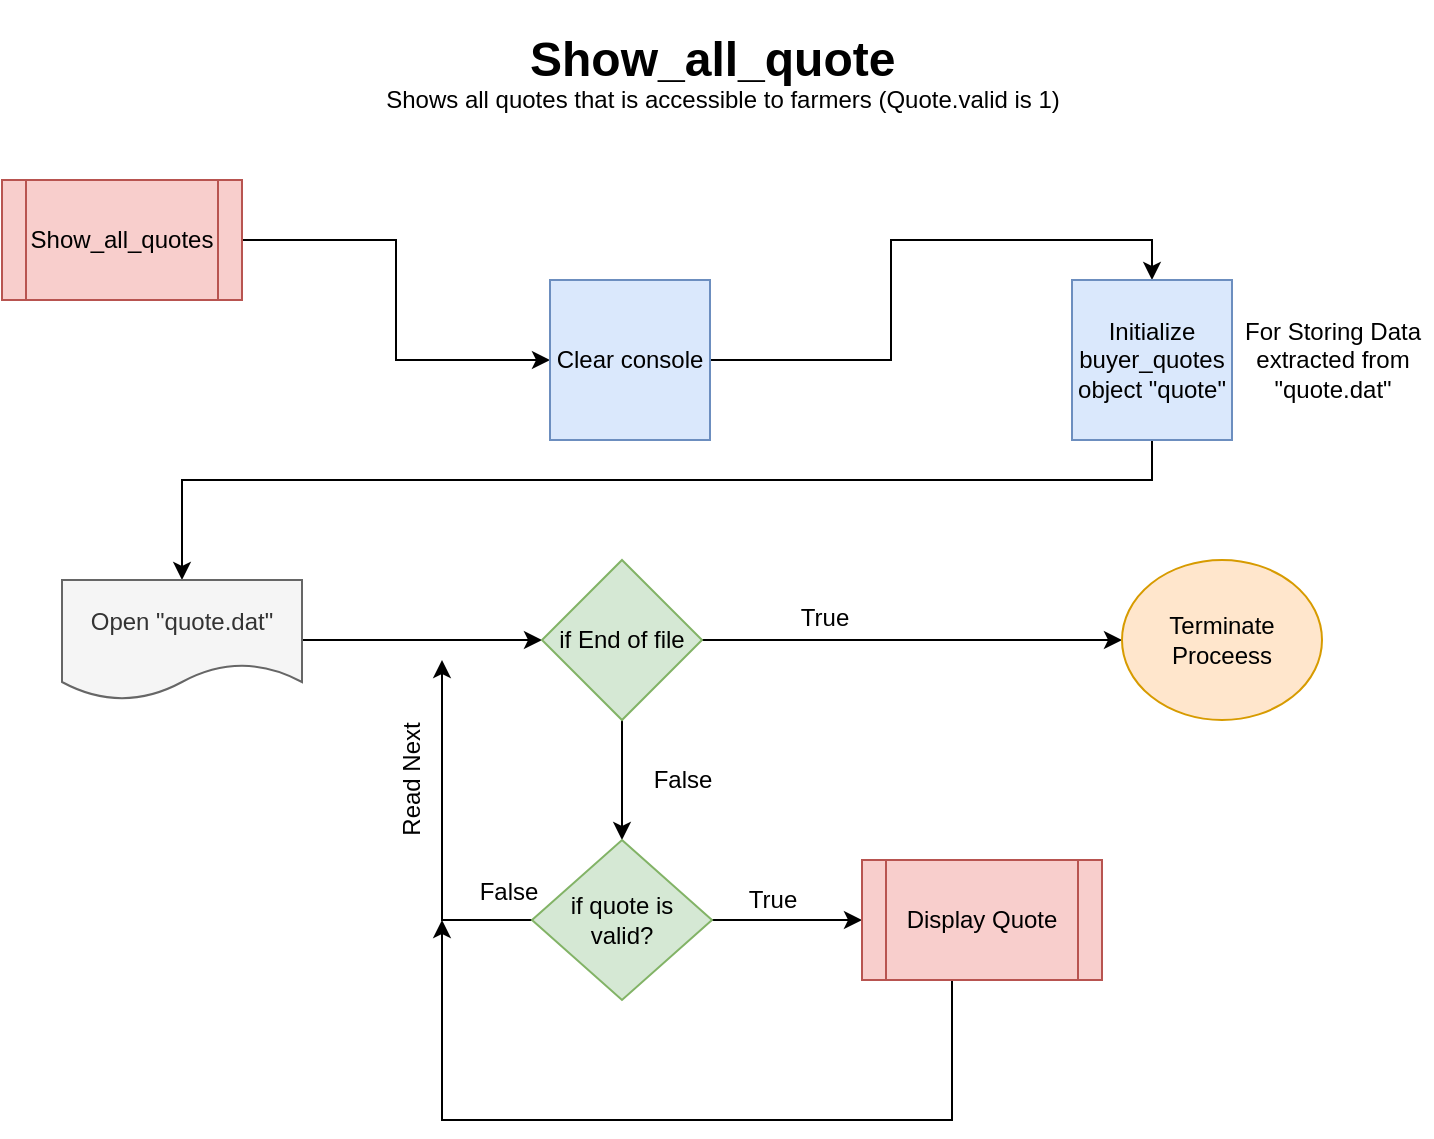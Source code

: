 <mxfile version="13.0.3" type="device"><diagram id="3dF_-Wv2x2gZ8MhzbS6M" name="Page-1"><mxGraphModel dx="1205" dy="696" grid="1" gridSize="10" guides="1" tooltips="1" connect="1" arrows="1" fold="1" page="1" pageScale="1" pageWidth="827" pageHeight="1169" math="0" shadow="0"><root><mxCell id="0"/><mxCell id="1" parent="0"/><mxCell id="OCchSFUTWS_ftcTwPR-S-5" style="edgeStyle=orthogonalEdgeStyle;rounded=0;orthogonalLoop=1;jettySize=auto;html=1;entryX=0;entryY=0.5;entryDx=0;entryDy=0;" parent="1" source="OCchSFUTWS_ftcTwPR-S-1" target="OCchSFUTWS_ftcTwPR-S-2" edge="1"><mxGeometry relative="1" as="geometry"/></mxCell><mxCell id="OCchSFUTWS_ftcTwPR-S-1" value="Show_all_quotes" style="shape=process;whiteSpace=wrap;html=1;backgroundOutline=1;fillColor=#f8cecc;strokeColor=#b85450;" parent="1" vertex="1"><mxGeometry x="60" y="110" width="120" height="60" as="geometry"/></mxCell><mxCell id="OCchSFUTWS_ftcTwPR-S-21" style="edgeStyle=orthogonalEdgeStyle;rounded=0;orthogonalLoop=1;jettySize=auto;html=1;entryX=0.5;entryY=0;entryDx=0;entryDy=0;" parent="1" source="OCchSFUTWS_ftcTwPR-S-2" target="OCchSFUTWS_ftcTwPR-S-7" edge="1"><mxGeometry relative="1" as="geometry"/></mxCell><mxCell id="OCchSFUTWS_ftcTwPR-S-2" value="Clear console" style="whiteSpace=wrap;html=1;aspect=fixed;fillColor=#dae8fc;strokeColor=#6c8ebf;" parent="1" vertex="1"><mxGeometry x="334" y="160" width="80" height="80" as="geometry"/></mxCell><mxCell id="OCchSFUTWS_ftcTwPR-S-22" style="edgeStyle=orthogonalEdgeStyle;rounded=0;orthogonalLoop=1;jettySize=auto;html=1;entryX=0.5;entryY=0;entryDx=0;entryDy=0;" parent="1" source="OCchSFUTWS_ftcTwPR-S-7" target="OCchSFUTWS_ftcTwPR-S-9" edge="1"><mxGeometry relative="1" as="geometry"><Array as="points"><mxPoint x="635" y="260"/><mxPoint x="150" y="260"/></Array></mxGeometry></mxCell><mxCell id="OCchSFUTWS_ftcTwPR-S-7" value="Initialize buyer_quotes object &quot;quote&quot;" style="whiteSpace=wrap;html=1;aspect=fixed;fillColor=#dae8fc;strokeColor=#6c8ebf;" parent="1" vertex="1"><mxGeometry x="595" y="160" width="80" height="80" as="geometry"/></mxCell><mxCell id="OCchSFUTWS_ftcTwPR-S-23" value="" style="edgeStyle=orthogonalEdgeStyle;rounded=0;orthogonalLoop=1;jettySize=auto;html=1;" parent="1" source="OCchSFUTWS_ftcTwPR-S-9" target="OCchSFUTWS_ftcTwPR-S-10" edge="1"><mxGeometry relative="1" as="geometry"/></mxCell><mxCell id="OCchSFUTWS_ftcTwPR-S-9" value="Open &quot;quote.dat&quot;" style="shape=document;whiteSpace=wrap;html=1;boundedLbl=1;fillColor=#f5f5f5;strokeColor=#666666;fontColor=#333333;" parent="1" vertex="1"><mxGeometry x="90" y="310" width="120" height="60" as="geometry"/></mxCell><mxCell id="OCchSFUTWS_ftcTwPR-S-17" value="" style="edgeStyle=orthogonalEdgeStyle;rounded=0;orthogonalLoop=1;jettySize=auto;html=1;" parent="1" source="OCchSFUTWS_ftcTwPR-S-10" target="OCchSFUTWS_ftcTwPR-S-12" edge="1"><mxGeometry relative="1" as="geometry"/></mxCell><mxCell id="OCchSFUTWS_ftcTwPR-S-19" style="edgeStyle=orthogonalEdgeStyle;rounded=0;orthogonalLoop=1;jettySize=auto;html=1;" parent="1" source="OCchSFUTWS_ftcTwPR-S-10" target="OCchSFUTWS_ftcTwPR-S-20" edge="1"><mxGeometry relative="1" as="geometry"><mxPoint x="610" y="600" as="targetPoint"/></mxGeometry></mxCell><mxCell id="OCchSFUTWS_ftcTwPR-S-10" value="if End of file" style="rhombus;whiteSpace=wrap;html=1;fillColor=#d5e8d4;strokeColor=#82b366;" parent="1" vertex="1"><mxGeometry x="330" y="300" width="80" height="80" as="geometry"/></mxCell><mxCell id="OCchSFUTWS_ftcTwPR-S-11" style="edgeStyle=orthogonalEdgeStyle;rounded=0;orthogonalLoop=1;jettySize=auto;html=1;" parent="1" source="OCchSFUTWS_ftcTwPR-S-12" edge="1"><mxGeometry relative="1" as="geometry"><mxPoint x="280" y="350" as="targetPoint"/><Array as="points"><mxPoint x="370" y="480"/><mxPoint x="280" y="480"/><mxPoint x="280" y="410"/></Array></mxGeometry></mxCell><mxCell id="OCchSFUTWS_ftcTwPR-S-18" style="edgeStyle=orthogonalEdgeStyle;rounded=0;orthogonalLoop=1;jettySize=auto;html=1;entryX=0;entryY=0.5;entryDx=0;entryDy=0;" parent="1" source="OCchSFUTWS_ftcTwPR-S-12" target="OCchSFUTWS_ftcTwPR-S-14" edge="1"><mxGeometry relative="1" as="geometry"/></mxCell><mxCell id="OCchSFUTWS_ftcTwPR-S-12" value="if quote is valid?" style="rhombus;whiteSpace=wrap;html=1;strokeWidth=1;spacingLeft=15;spacingRight=15;fillColor=#d5e8d4;strokeColor=#82b366;" parent="1" vertex="1"><mxGeometry x="325" y="440" width="90" height="80" as="geometry"/></mxCell><mxCell id="OCchSFUTWS_ftcTwPR-S-13" style="edgeStyle=orthogonalEdgeStyle;rounded=0;orthogonalLoop=1;jettySize=auto;html=1;" parent="1" source="OCchSFUTWS_ftcTwPR-S-14" edge="1"><mxGeometry relative="1" as="geometry"><mxPoint x="280" y="480" as="targetPoint"/><Array as="points"><mxPoint x="535" y="580"/><mxPoint x="280" y="580"/></Array></mxGeometry></mxCell><mxCell id="OCchSFUTWS_ftcTwPR-S-14" value="Display Quote" style="shape=process;whiteSpace=wrap;html=1;backgroundOutline=1;strokeWidth=1;fillColor=#f8cecc;strokeColor=#b85450;" parent="1" vertex="1"><mxGeometry x="490" y="450" width="120" height="60" as="geometry"/></mxCell><mxCell id="OCchSFUTWS_ftcTwPR-S-20" value="Terminate Proceess" style="ellipse;whiteSpace=wrap;html=1;fillColor=#ffe6cc;strokeColor=#d79b00;" parent="1" vertex="1"><mxGeometry x="620" y="300" width="100" height="80" as="geometry"/></mxCell><mxCell id="O0aLoy8jiYvT4szanMIk-1" value="&lt;h1&gt;Show_all_quotes&lt;/h1&gt;&lt;p&gt;&lt;br&gt;&lt;/p&gt;" style="text;html=1;strokeColor=none;fillColor=none;spacing=5;spacingTop=-20;whiteSpace=wrap;overflow=hidden;rounded=0;" vertex="1" parent="1"><mxGeometry x="319" y="30" width="190" height="40" as="geometry"/></mxCell><mxCell id="O0aLoy8jiYvT4szanMIk-2" value="Shows all quotes that is accessible to farmers (Quote.valid is 1)" style="text;html=1;align=center;verticalAlign=middle;resizable=0;points=[];autosize=1;" vertex="1" parent="1"><mxGeometry x="245" y="60" width="350" height="20" as="geometry"/></mxCell><mxCell id="O0aLoy8jiYvT4szanMIk-3" value="For Storing Data &lt;br&gt;extracted from &lt;br&gt;&quot;quote.dat&quot;" style="text;html=1;align=center;verticalAlign=middle;resizable=0;points=[];autosize=1;" vertex="1" parent="1"><mxGeometry x="675" y="175" width="100" height="50" as="geometry"/></mxCell><mxCell id="O0aLoy8jiYvT4szanMIk-4" value="True" style="text;html=1;align=center;verticalAlign=middle;resizable=0;points=[];autosize=1;" vertex="1" parent="1"><mxGeometry x="451" y="319" width="40" height="20" as="geometry"/></mxCell><mxCell id="O0aLoy8jiYvT4szanMIk-6" value="False" style="text;html=1;align=center;verticalAlign=middle;resizable=0;points=[];autosize=1;" vertex="1" parent="1"><mxGeometry x="375" y="400" width="50" height="20" as="geometry"/></mxCell><mxCell id="O0aLoy8jiYvT4szanMIk-7" value="True" style="text;html=1;align=center;verticalAlign=middle;resizable=0;points=[];autosize=1;" vertex="1" parent="1"><mxGeometry x="425" y="460" width="40" height="20" as="geometry"/></mxCell><mxCell id="O0aLoy8jiYvT4szanMIk-8" value="False" style="text;html=1;align=center;verticalAlign=middle;resizable=0;points=[];autosize=1;" vertex="1" parent="1"><mxGeometry x="288" y="456" width="50" height="20" as="geometry"/></mxCell><mxCell id="O0aLoy8jiYvT4szanMIk-9" value="Read Next" style="text;html=1;align=center;verticalAlign=middle;resizable=0;points=[];autosize=1;rotation=270;" vertex="1" parent="1"><mxGeometry x="230" y="400" width="70" height="20" as="geometry"/></mxCell></root></mxGraphModel></diagram></mxfile>